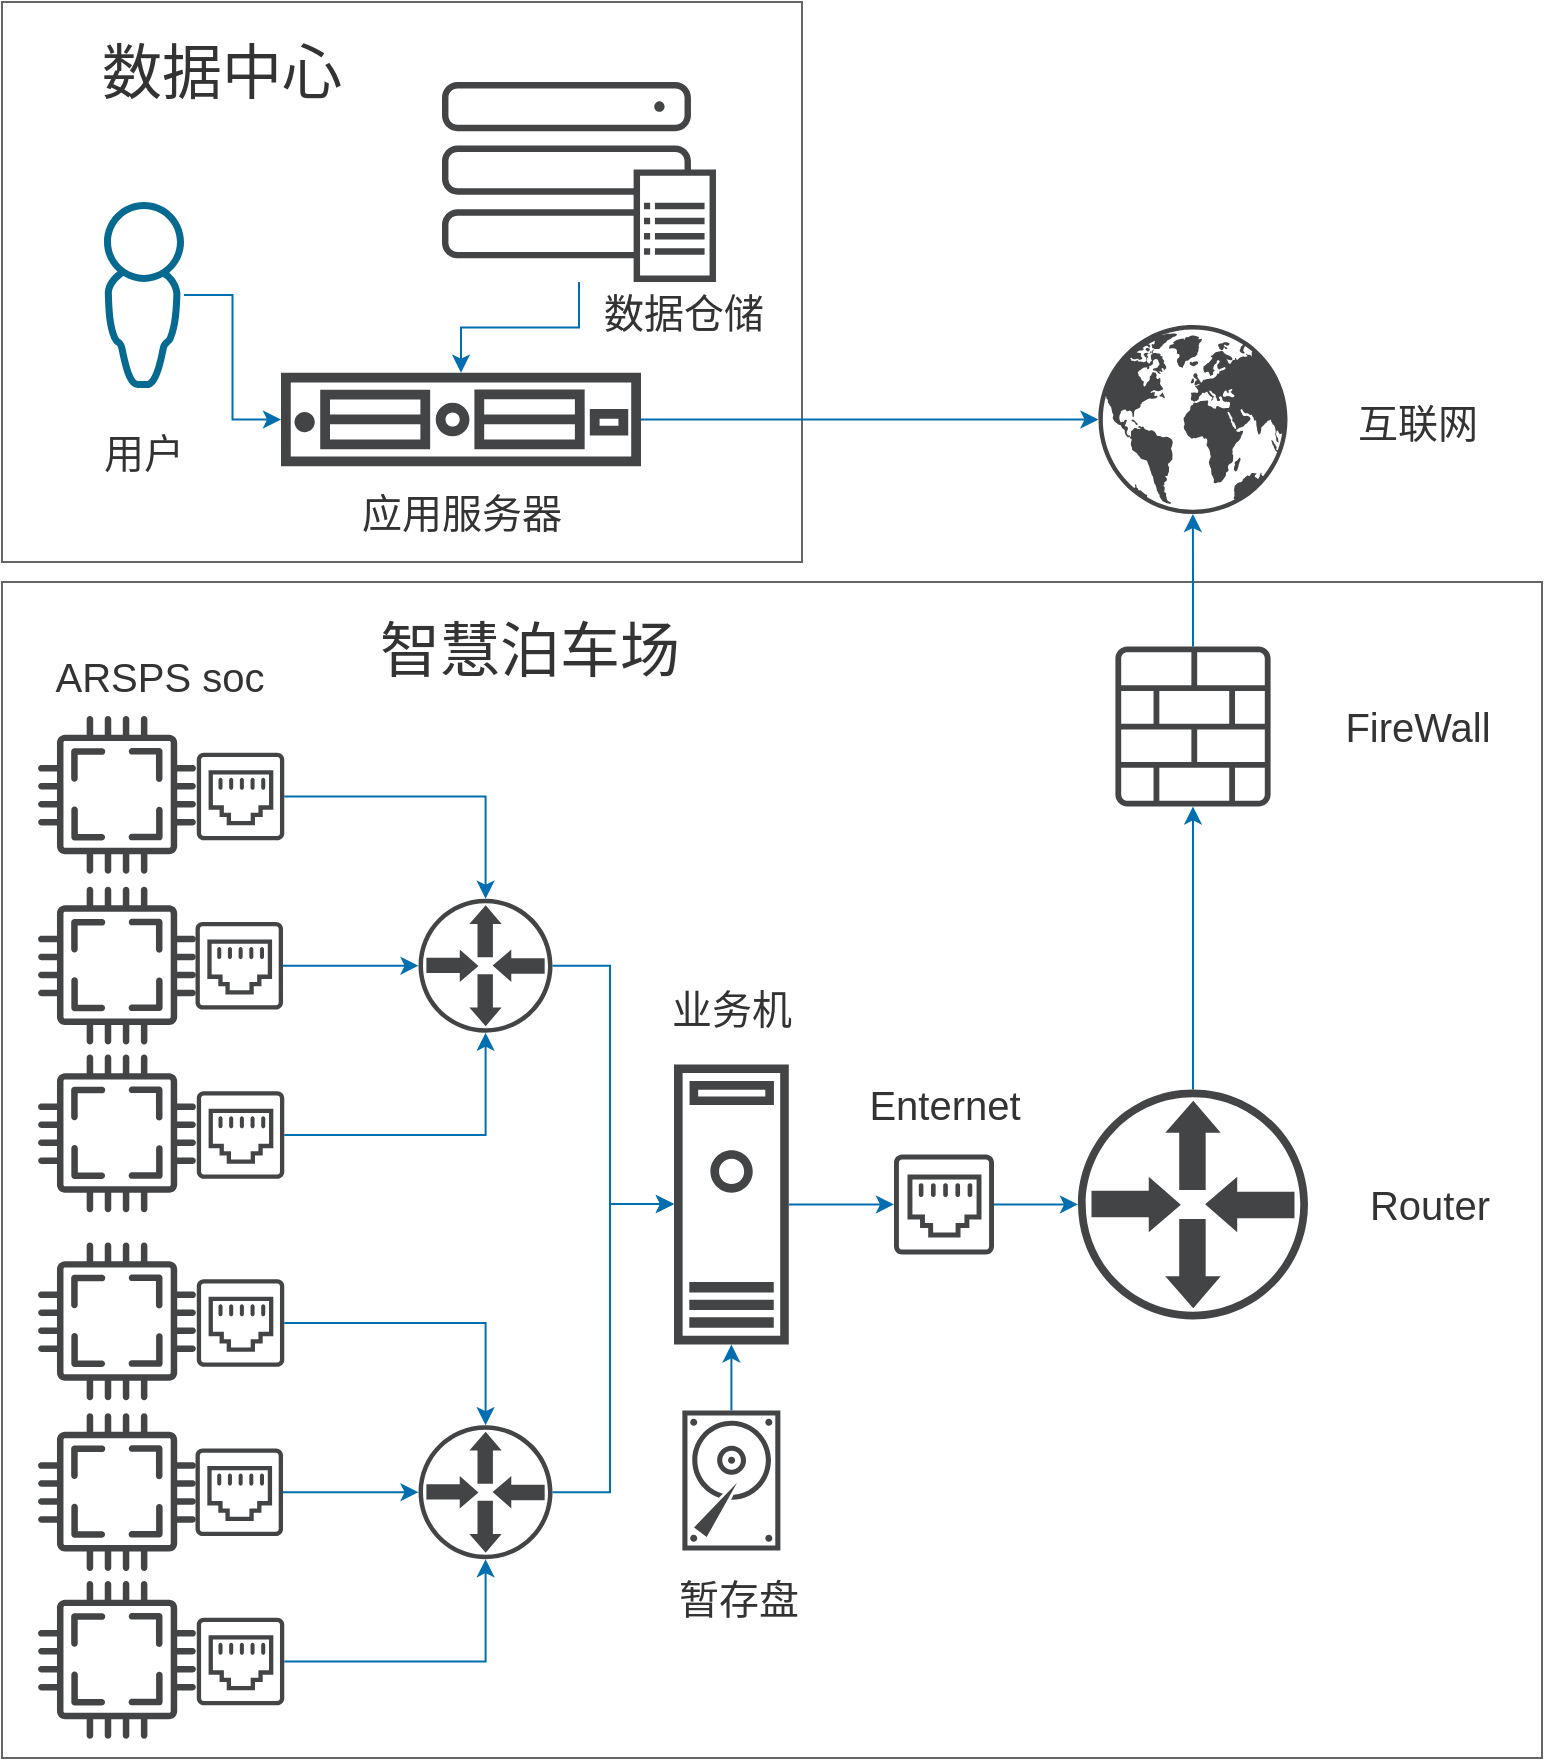 <mxfile version="13.1.3">
    <diagram id="6hGFLwfOUW9BJ-s0fimq" name="Page-1">
        <mxGraphModel dx="1081" dy="738" grid="0" gridSize="10" guides="1" tooltips="1" connect="1" arrows="1" fold="1" page="1" pageScale="1" pageWidth="827" pageHeight="1169" background="#ffffff" math="0" shadow="0">
            <root>
                <mxCell id="0"/>
                <mxCell id="1" parent="0"/>
                <mxCell id="29" value="" style="rounded=0;whiteSpace=wrap;html=1;fillColor=none;strokeColor=#666666;fontColor=#333333;" vertex="1" parent="1">
                    <mxGeometry x="29" y="320" width="770" height="588" as="geometry"/>
                </mxCell>
                <mxCell id="30" value="" style="rounded=0;whiteSpace=wrap;html=1;fillColor=none;strokeColor=#666666;fontColor=#333333;" vertex="1" parent="1">
                    <mxGeometry x="29" y="30" width="400" height="280" as="geometry"/>
                </mxCell>
                <mxCell id="25" style="edgeStyle=orthogonalEdgeStyle;rounded=0;orthogonalLoop=1;jettySize=auto;html=1;strokeColor=#006EAF;fillColor=#1ba1e2;" edge="1" parent="1" source="2" target="13">
                    <mxGeometry relative="1" as="geometry"/>
                </mxCell>
                <mxCell id="2" value="" style="pointerEvents=1;shadow=0;dashed=0;html=1;strokeColor=none;fillColor=#434445;aspect=fixed;labelPosition=center;verticalLabelPosition=bottom;verticalAlign=top;align=center;outlineConnect=0;shape=mxgraph.vvd.array_manager;" vertex="1" parent="1">
                    <mxGeometry x="249" y="70.0" width="136.99" height="100" as="geometry"/>
                </mxCell>
                <mxCell id="26" style="edgeStyle=orthogonalEdgeStyle;rounded=0;orthogonalLoop=1;jettySize=auto;html=1;strokeColor=#006EAF;fillColor=#1ba1e2;" edge="1" parent="1" source="3" target="13">
                    <mxGeometry relative="1" as="geometry"/>
                </mxCell>
                <mxCell id="3" value="" style="pointerEvents=1;shadow=0;dashed=0;html=1;strokeColor=none;aspect=fixed;labelPosition=center;verticalLabelPosition=bottom;verticalAlign=top;align=center;outlineConnect=0;shape=mxgraph.vvd.administrator;fillColor=#066A90;" vertex="1" parent="1">
                    <mxGeometry x="80" y="130" width="40" height="93.02" as="geometry"/>
                </mxCell>
                <mxCell id="6" value="" style="pointerEvents=1;shadow=0;dashed=0;html=1;strokeColor=none;fillColor=#434445;aspect=fixed;labelPosition=center;verticalLabelPosition=bottom;verticalAlign=top;align=center;outlineConnect=0;shape=mxgraph.vvd.networking;" vertex="1" parent="1">
                    <mxGeometry x="577.23" y="191.51" width="94.53" height="94.53" as="geometry"/>
                </mxCell>
                <mxCell id="23" style="edgeStyle=orthogonalEdgeStyle;rounded=0;orthogonalLoop=1;jettySize=auto;html=1;strokeColor=#006EAF;fillColor=#1ba1e2;" edge="1" parent="1" source="7" target="6">
                    <mxGeometry relative="1" as="geometry"/>
                </mxCell>
                <mxCell id="7" value="" style="pointerEvents=1;shadow=0;dashed=0;html=1;strokeColor=none;fillColor=#434445;aspect=fixed;labelPosition=center;verticalLabelPosition=bottom;verticalAlign=top;align=center;outlineConnect=0;shape=mxgraph.vvd.logical_firewall;" vertex="1" parent="1">
                    <mxGeometry x="585.7" y="352.24" width="77.6" height="80" as="geometry"/>
                </mxCell>
                <mxCell id="20" style="edgeStyle=orthogonalEdgeStyle;rounded=0;orthogonalLoop=1;jettySize=auto;html=1;strokeColor=#006EAF;fillColor=#1ba1e2;" edge="1" parent="1" source="11" target="14">
                    <mxGeometry relative="1" as="geometry"/>
                </mxCell>
                <mxCell id="11" value="" style="pointerEvents=1;shadow=0;dashed=0;html=1;strokeColor=none;fillColor=#434445;aspect=fixed;labelPosition=center;verticalLabelPosition=bottom;verticalAlign=top;align=center;outlineConnect=0;shape=mxgraph.vvd.ethernet_port;" vertex="1" parent="1">
                    <mxGeometry x="475" y="606.24" width="50" height="50" as="geometry"/>
                </mxCell>
                <mxCell id="19" style="edgeStyle=orthogonalEdgeStyle;rounded=0;orthogonalLoop=1;jettySize=auto;html=1;strokeColor=#006EAF;fillColor=#1ba1e2;" edge="1" parent="1" source="12" target="11">
                    <mxGeometry relative="1" as="geometry"/>
                </mxCell>
                <mxCell id="12" value="" style="pointerEvents=1;shadow=0;dashed=0;html=1;strokeColor=none;fillColor=#434445;aspect=fixed;labelPosition=center;verticalLabelPosition=bottom;verticalAlign=top;align=center;outlineConnect=0;shape=mxgraph.vvd.machine;" vertex="1" parent="1">
                    <mxGeometry x="365.0" y="561.24" width="57.4" height="140" as="geometry"/>
                </mxCell>
                <mxCell id="24" style="edgeStyle=orthogonalEdgeStyle;rounded=0;orthogonalLoop=1;jettySize=auto;html=1;strokeColor=#006EAF;fillColor=#1ba1e2;" edge="1" parent="1" source="13" target="6">
                    <mxGeometry relative="1" as="geometry"/>
                </mxCell>
                <mxCell id="13" value="" style="pointerEvents=1;shadow=0;dashed=0;html=1;strokeColor=none;fillColor=#434445;aspect=fixed;labelPosition=center;verticalLabelPosition=bottom;verticalAlign=top;align=center;outlineConnect=0;shape=mxgraph.vvd.server;" vertex="1" parent="1">
                    <mxGeometry x="168.49" y="215.37" width="180" height="46.8" as="geometry"/>
                </mxCell>
                <mxCell id="46" style="edgeStyle=orthogonalEdgeStyle;rounded=0;orthogonalLoop=1;jettySize=auto;html=1;strokeColor=#006EAF;fillColor=#1ba1e2;fontSize=20;" edge="1" parent="1" source="14" target="7">
                    <mxGeometry relative="1" as="geometry"/>
                </mxCell>
                <mxCell id="14" value="" style="pointerEvents=1;shadow=0;dashed=0;html=1;strokeColor=none;fillColor=#434445;aspect=fixed;labelPosition=center;verticalLabelPosition=bottom;verticalAlign=top;align=center;outlineConnect=0;shape=mxgraph.vvd.physical_upstream_router;" vertex="1" parent="1">
                    <mxGeometry x="567" y="573.74" width="115" height="115" as="geometry"/>
                </mxCell>
                <mxCell id="18" style="edgeStyle=orthogonalEdgeStyle;rounded=0;orthogonalLoop=1;jettySize=auto;html=1;strokeColor=#006EAF;fillColor=#1ba1e2;" edge="1" parent="1" source="15" target="12">
                    <mxGeometry relative="1" as="geometry"/>
                </mxCell>
                <mxCell id="15" value="" style="pointerEvents=1;shadow=0;dashed=0;html=1;strokeColor=none;fillColor=#434445;aspect=fixed;labelPosition=center;verticalLabelPosition=bottom;verticalAlign=top;align=center;outlineConnect=0;shape=mxgraph.vvd.disk;" vertex="1" parent="1">
                    <mxGeometry x="369.19" y="734.25" width="49" height="70" as="geometry"/>
                </mxCell>
                <mxCell id="33" value="" style="pointerEvents=1;shadow=0;dashed=0;html=1;strokeColor=none;fillColor=#434445;aspect=fixed;labelPosition=center;verticalLabelPosition=bottom;verticalAlign=top;align=center;outlineConnect=0;shape=mxgraph.vvd.cpu;" vertex="1" parent="1">
                    <mxGeometry x="47.0" y="386.99" width="79" height="79" as="geometry"/>
                </mxCell>
                <mxCell id="37" value="智慧泊车场" style="text;html=1;strokeColor=none;fillColor=none;align=center;verticalAlign=middle;whiteSpace=wrap;rounded=0;fontColor=#333333;fontSize=30;" vertex="1" parent="1">
                    <mxGeometry x="183" y="329" width="220" height="50" as="geometry"/>
                </mxCell>
                <mxCell id="38" value="数据中心" style="text;html=1;strokeColor=none;fillColor=none;align=center;verticalAlign=middle;whiteSpace=wrap;rounded=0;fontColor=#333333;fontSize=30;" vertex="1" parent="1">
                    <mxGeometry x="29" y="40" width="220" height="50" as="geometry"/>
                </mxCell>
                <mxCell id="39" value="数据仓储" style="text;html=1;strokeColor=none;fillColor=none;align=center;verticalAlign=middle;whiteSpace=wrap;rounded=0;fontColor=#333333;fontSize=20;" vertex="1" parent="1">
                    <mxGeometry x="320" y="170" width="100" height="30" as="geometry"/>
                </mxCell>
                <mxCell id="40" value="应用服务器" style="text;html=1;strokeColor=none;fillColor=none;align=center;verticalAlign=middle;whiteSpace=wrap;rounded=0;fontColor=#333333;fontSize=20;" vertex="1" parent="1">
                    <mxGeometry x="197.74" y="270" width="121.51" height="30" as="geometry"/>
                </mxCell>
                <mxCell id="41" value="用户" style="text;html=1;strokeColor=none;fillColor=none;align=center;verticalAlign=middle;whiteSpace=wrap;rounded=0;fontColor=#333333;fontSize=20;" vertex="1" parent="1">
                    <mxGeometry x="65" y="240" width="70" height="30" as="geometry"/>
                </mxCell>
                <mxCell id="42" value="互联网" style="text;html=1;strokeColor=none;fillColor=none;align=center;verticalAlign=middle;whiteSpace=wrap;rounded=0;fontColor=#333333;fontSize=20;" vertex="1" parent="1">
                    <mxGeometry x="676.05" y="225.27" width="121.51" height="30" as="geometry"/>
                </mxCell>
                <mxCell id="44" value="FireWall" style="text;html=1;strokeColor=none;fillColor=none;align=center;verticalAlign=middle;whiteSpace=wrap;rounded=0;fontColor=#333333;fontSize=20;" vertex="1" parent="1">
                    <mxGeometry x="676.05" y="377.24" width="121.51" height="30" as="geometry"/>
                </mxCell>
                <mxCell id="45" value="Router" style="text;html=1;strokeColor=none;fillColor=none;align=center;verticalAlign=middle;whiteSpace=wrap;rounded=0;fontColor=#333333;fontSize=20;" vertex="1" parent="1">
                    <mxGeometry x="682" y="616.24" width="121.51" height="30" as="geometry"/>
                </mxCell>
                <mxCell id="47" value="Enternet" style="text;html=1;strokeColor=none;fillColor=none;align=center;verticalAlign=middle;whiteSpace=wrap;rounded=0;fontColor=#333333;fontSize=20;" vertex="1" parent="1">
                    <mxGeometry x="458.74" y="566" width="82.51" height="29.25" as="geometry"/>
                </mxCell>
                <mxCell id="48" value="业务机" style="text;html=1;strokeColor=none;fillColor=none;align=center;verticalAlign=middle;whiteSpace=wrap;rounded=0;fontColor=#333333;fontSize=20;" vertex="1" parent="1">
                    <mxGeometry x="353.67" y="520.25" width="80.05" height="25" as="geometry"/>
                </mxCell>
                <mxCell id="49" value="暂存盘" style="text;html=1;strokeColor=none;fillColor=none;align=center;verticalAlign=middle;whiteSpace=wrap;rounded=0;fontColor=#333333;fontSize=20;" vertex="1" parent="1">
                    <mxGeometry x="353.67" y="813" width="86.75" height="30" as="geometry"/>
                </mxCell>
                <mxCell id="51" value="ARSPS soc" style="text;html=1;strokeColor=none;fillColor=none;align=center;verticalAlign=middle;whiteSpace=wrap;rounded=0;fontColor=#333333;fontSize=20;" vertex="1" parent="1">
                    <mxGeometry x="47" y="352.24" width="121.51" height="30" as="geometry"/>
                </mxCell>
                <mxCell id="72" style="edgeStyle=orthogonalEdgeStyle;rounded=0;orthogonalLoop=1;jettySize=auto;html=1;strokeColor=#006EAF;fillColor=#1ba1e2;fontSize=20;" edge="1" parent="1" source="52" target="12">
                    <mxGeometry relative="1" as="geometry">
                        <Array as="points">
                            <mxPoint x="333" y="512"/>
                            <mxPoint x="333" y="631"/>
                        </Array>
                    </mxGeometry>
                </mxCell>
                <mxCell id="52" value="" style="pointerEvents=1;shadow=0;dashed=0;html=1;strokeColor=none;fillColor=#434445;aspect=fixed;labelPosition=center;verticalLabelPosition=bottom;verticalAlign=top;align=center;outlineConnect=0;shape=mxgraph.vvd.physical_upstream_router;" vertex="1" parent="1">
                    <mxGeometry x="237.26" y="478.37" width="67" height="67" as="geometry"/>
                </mxCell>
                <mxCell id="59" style="edgeStyle=orthogonalEdgeStyle;rounded=0;orthogonalLoop=1;jettySize=auto;html=1;strokeColor=#006EAF;fillColor=#1ba1e2;fontSize=20;" edge="1" parent="1" source="53" target="52">
                    <mxGeometry relative="1" as="geometry"/>
                </mxCell>
                <mxCell id="53" value="" style="pointerEvents=1;shadow=0;dashed=0;html=1;strokeColor=none;fillColor=#434445;aspect=fixed;labelPosition=center;verticalLabelPosition=bottom;verticalAlign=top;align=center;outlineConnect=0;shape=mxgraph.vvd.ethernet_port;" vertex="1" parent="1">
                    <mxGeometry x="126.39" y="405.36" width="43.75" height="43.75" as="geometry"/>
                </mxCell>
                <mxCell id="55" value="" style="pointerEvents=1;shadow=0;dashed=0;html=1;strokeColor=none;fillColor=#434445;aspect=fixed;labelPosition=center;verticalLabelPosition=bottom;verticalAlign=top;align=center;outlineConnect=0;shape=mxgraph.vvd.cpu;" vertex="1" parent="1">
                    <mxGeometry x="47.0" y="472.36" width="79" height="79" as="geometry"/>
                </mxCell>
                <mxCell id="60" style="edgeStyle=orthogonalEdgeStyle;rounded=0;orthogonalLoop=1;jettySize=auto;html=1;strokeColor=#006EAF;fillColor=#1ba1e2;fontSize=20;" edge="1" parent="1" source="56" target="52">
                    <mxGeometry relative="1" as="geometry"/>
                </mxCell>
                <mxCell id="56" value="" style="pointerEvents=1;shadow=0;dashed=0;html=1;strokeColor=none;fillColor=#434445;aspect=fixed;labelPosition=center;verticalLabelPosition=bottom;verticalAlign=top;align=center;outlineConnect=0;shape=mxgraph.vvd.ethernet_port;" vertex="1" parent="1">
                    <mxGeometry x="125.76" y="489.99" width="43.75" height="43.75" as="geometry"/>
                </mxCell>
                <mxCell id="57" value="" style="pointerEvents=1;shadow=0;dashed=0;html=1;strokeColor=none;fillColor=#434445;aspect=fixed;labelPosition=center;verticalLabelPosition=bottom;verticalAlign=top;align=center;outlineConnect=0;shape=mxgraph.vvd.cpu;" vertex="1" parent="1">
                    <mxGeometry x="47.0" y="556.24" width="79" height="79" as="geometry"/>
                </mxCell>
                <mxCell id="61" style="edgeStyle=orthogonalEdgeStyle;rounded=0;orthogonalLoop=1;jettySize=auto;html=1;strokeColor=#006EAF;fillColor=#1ba1e2;fontSize=20;" edge="1" parent="1" source="58" target="52">
                    <mxGeometry relative="1" as="geometry"/>
                </mxCell>
                <mxCell id="58" value="" style="pointerEvents=1;shadow=0;dashed=0;html=1;strokeColor=none;fillColor=#434445;aspect=fixed;labelPosition=center;verticalLabelPosition=bottom;verticalAlign=top;align=center;outlineConnect=0;shape=mxgraph.vvd.ethernet_port;" vertex="1" parent="1">
                    <mxGeometry x="126.39" y="574.61" width="43.75" height="43.75" as="geometry"/>
                </mxCell>
                <mxCell id="62" value="" style="pointerEvents=1;shadow=0;dashed=0;html=1;strokeColor=none;fillColor=#434445;aspect=fixed;labelPosition=center;verticalLabelPosition=bottom;verticalAlign=top;align=center;outlineConnect=0;shape=mxgraph.vvd.cpu;" vertex="1" parent="1">
                    <mxGeometry x="47.0" y="650.24" width="79" height="79" as="geometry"/>
                </mxCell>
                <mxCell id="63" value="" style="pointerEvents=1;shadow=0;dashed=0;html=1;strokeColor=none;fillColor=#434445;aspect=fixed;labelPosition=center;verticalLabelPosition=bottom;verticalAlign=top;align=center;outlineConnect=0;shape=mxgraph.vvd.ethernet_port;" vertex="1" parent="1">
                    <mxGeometry x="126.39" y="668.61" width="43.75" height="43.75" as="geometry"/>
                </mxCell>
                <mxCell id="64" value="" style="pointerEvents=1;shadow=0;dashed=0;html=1;strokeColor=none;fillColor=#434445;aspect=fixed;labelPosition=center;verticalLabelPosition=bottom;verticalAlign=top;align=center;outlineConnect=0;shape=mxgraph.vvd.cpu;" vertex="1" parent="1">
                    <mxGeometry x="47.0" y="735.61" width="79" height="79" as="geometry"/>
                </mxCell>
                <mxCell id="65" value="" style="pointerEvents=1;shadow=0;dashed=0;html=1;strokeColor=none;fillColor=#434445;aspect=fixed;labelPosition=center;verticalLabelPosition=bottom;verticalAlign=top;align=center;outlineConnect=0;shape=mxgraph.vvd.ethernet_port;" vertex="1" parent="1">
                    <mxGeometry x="125.76" y="753.24" width="43.75" height="43.75" as="geometry"/>
                </mxCell>
                <mxCell id="66" value="" style="pointerEvents=1;shadow=0;dashed=0;html=1;strokeColor=none;fillColor=#434445;aspect=fixed;labelPosition=center;verticalLabelPosition=bottom;verticalAlign=top;align=center;outlineConnect=0;shape=mxgraph.vvd.cpu;" vertex="1" parent="1">
                    <mxGeometry x="47.0" y="819.49" width="79" height="79" as="geometry"/>
                </mxCell>
                <mxCell id="67" value="" style="pointerEvents=1;shadow=0;dashed=0;html=1;strokeColor=none;fillColor=#434445;aspect=fixed;labelPosition=center;verticalLabelPosition=bottom;verticalAlign=top;align=center;outlineConnect=0;shape=mxgraph.vvd.ethernet_port;" vertex="1" parent="1">
                    <mxGeometry x="126.39" y="837.86" width="43.75" height="43.75" as="geometry"/>
                </mxCell>
                <mxCell id="73" style="edgeStyle=orthogonalEdgeStyle;rounded=0;orthogonalLoop=1;jettySize=auto;html=1;strokeColor=#006EAF;fillColor=#1ba1e2;fontSize=20;" edge="1" parent="1" source="68" target="12">
                    <mxGeometry relative="1" as="geometry">
                        <Array as="points">
                            <mxPoint x="333" y="775"/>
                            <mxPoint x="333" y="631"/>
                        </Array>
                    </mxGeometry>
                </mxCell>
                <mxCell id="68" value="" style="pointerEvents=1;shadow=0;dashed=0;html=1;strokeColor=none;fillColor=#434445;aspect=fixed;labelPosition=center;verticalLabelPosition=bottom;verticalAlign=top;align=center;outlineConnect=0;shape=mxgraph.vvd.physical_upstream_router;" vertex="1" parent="1">
                    <mxGeometry x="237.26" y="741.62" width="67" height="67" as="geometry"/>
                </mxCell>
                <mxCell id="69" style="edgeStyle=orthogonalEdgeStyle;rounded=0;orthogonalLoop=1;jettySize=auto;html=1;strokeColor=#006EAF;fillColor=#1ba1e2;fontSize=20;" edge="1" source="63" target="68" parent="1">
                    <mxGeometry relative="1" as="geometry"/>
                </mxCell>
                <mxCell id="70" style="edgeStyle=orthogonalEdgeStyle;rounded=0;orthogonalLoop=1;jettySize=auto;html=1;strokeColor=#006EAF;fillColor=#1ba1e2;fontSize=20;" edge="1" source="65" target="68" parent="1">
                    <mxGeometry relative="1" as="geometry"/>
                </mxCell>
                <mxCell id="71" style="edgeStyle=orthogonalEdgeStyle;rounded=0;orthogonalLoop=1;jettySize=auto;html=1;strokeColor=#006EAF;fillColor=#1ba1e2;fontSize=20;" edge="1" source="67" target="68" parent="1">
                    <mxGeometry relative="1" as="geometry"/>
                </mxCell>
            </root>
        </mxGraphModel>
    </diagram>
</mxfile>